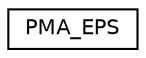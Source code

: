 digraph G
{
  edge [fontname="Helvetica",fontsize="10",labelfontname="Helvetica",labelfontsize="10"];
  node [fontname="Helvetica",fontsize="10",shape=record];
  rankdir="LR";
  Node1 [label="PMA_EPS",height=0.2,width=0.4,color="black", fillcolor="white", style="filled",URL="$classPMA__EPS.html",tooltip="This Class is EPS Library and helps in developing structure of EPS Schema Export."];
}
